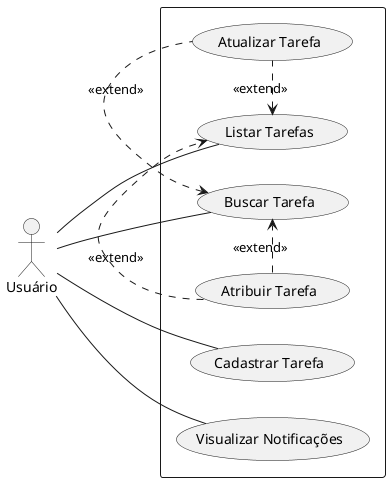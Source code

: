 @startuml
left to right direction

actor "Usuário" as usuario

rectangle {

(Cadastrar Tarefa) as cadastrar_tarefa
(Atualizar Tarefa) as atualizar_tarefa
(Listar Tarefas) as listar_tarefas
(Buscar Tarefa) as buscar_tarefa
(Atribuir Tarefa) as atribuir_tarefa
(Visualizar Notificações) as visualizar_notificacoes
}


usuario -- cadastrar_tarefa
usuario -- listar_tarefas
usuario -- visualizar_notificacoes
usuario -- buscar_tarefa

listar_tarefas <. atualizar_tarefa: <<extend>>
buscar_tarefa <. atualizar_tarefa: <<extend>>

atribuir_tarefa .> listar_tarefas: <<extend>>
atribuir_tarefa .> buscar_tarefa: <<extend>>

@enduml